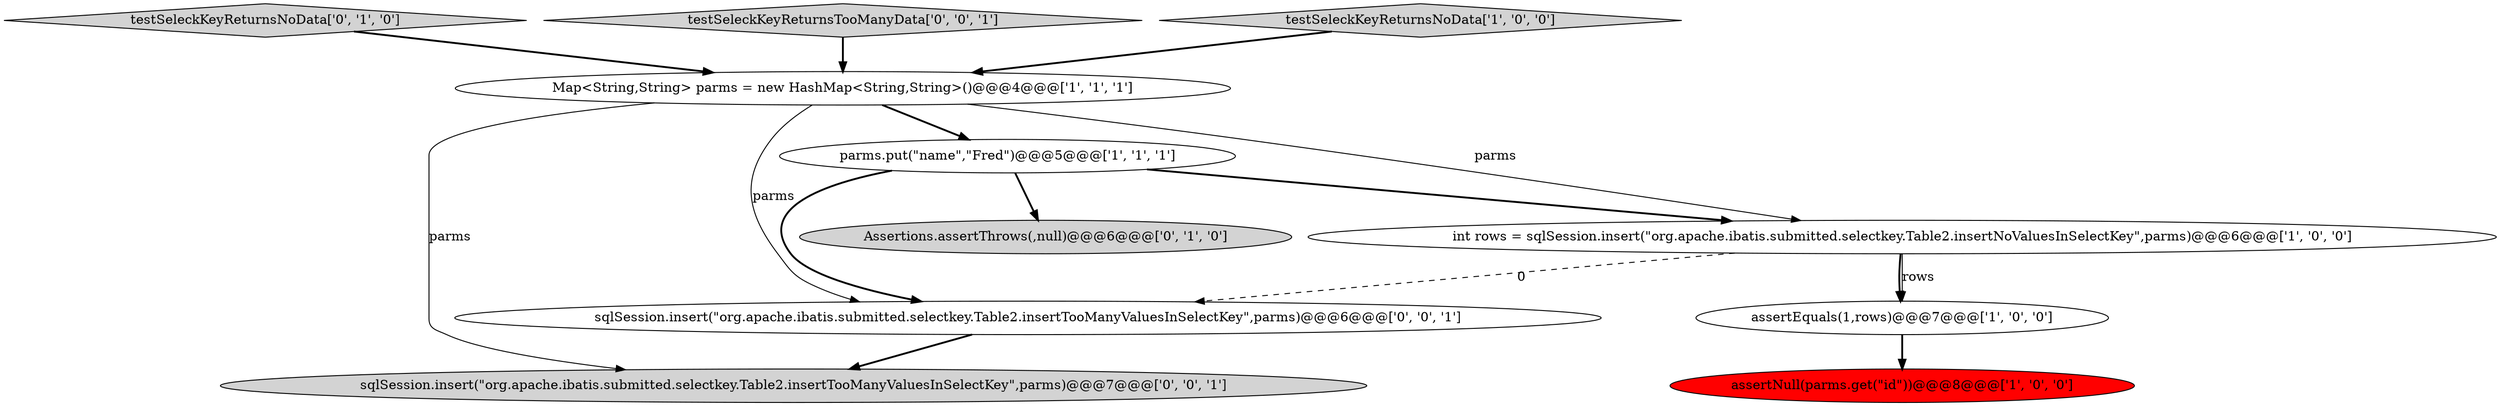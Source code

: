 digraph {
7 [style = filled, label = "testSeleckKeyReturnsNoData['0', '1', '0']", fillcolor = lightgray, shape = diamond image = "AAA0AAABBB2BBB"];
2 [style = filled, label = "assertNull(parms.get(\"id\"))@@@8@@@['1', '0', '0']", fillcolor = red, shape = ellipse image = "AAA1AAABBB1BBB"];
10 [style = filled, label = "sqlSession.insert(\"org.apache.ibatis.submitted.selectkey.Table2.insertTooManyValuesInSelectKey\",parms)@@@6@@@['0', '0', '1']", fillcolor = white, shape = ellipse image = "AAA0AAABBB3BBB"];
9 [style = filled, label = "testSeleckKeyReturnsTooManyData['0', '0', '1']", fillcolor = lightgray, shape = diamond image = "AAA0AAABBB3BBB"];
4 [style = filled, label = "testSeleckKeyReturnsNoData['1', '0', '0']", fillcolor = lightgray, shape = diamond image = "AAA0AAABBB1BBB"];
6 [style = filled, label = "Assertions.assertThrows(,null)@@@6@@@['0', '1', '0']", fillcolor = lightgray, shape = ellipse image = "AAA0AAABBB2BBB"];
8 [style = filled, label = "sqlSession.insert(\"org.apache.ibatis.submitted.selectkey.Table2.insertTooManyValuesInSelectKey\",parms)@@@7@@@['0', '0', '1']", fillcolor = lightgray, shape = ellipse image = "AAA0AAABBB3BBB"];
0 [style = filled, label = "assertEquals(1,rows)@@@7@@@['1', '0', '0']", fillcolor = white, shape = ellipse image = "AAA0AAABBB1BBB"];
5 [style = filled, label = "Map<String,String> parms = new HashMap<String,String>()@@@4@@@['1', '1', '1']", fillcolor = white, shape = ellipse image = "AAA0AAABBB1BBB"];
3 [style = filled, label = "parms.put(\"name\",\"Fred\")@@@5@@@['1', '1', '1']", fillcolor = white, shape = ellipse image = "AAA0AAABBB1BBB"];
1 [style = filled, label = "int rows = sqlSession.insert(\"org.apache.ibatis.submitted.selectkey.Table2.insertNoValuesInSelectKey\",parms)@@@6@@@['1', '0', '0']", fillcolor = white, shape = ellipse image = "AAA0AAABBB1BBB"];
9->5 [style = bold, label=""];
5->3 [style = bold, label=""];
3->10 [style = bold, label=""];
5->8 [style = solid, label="parms"];
3->6 [style = bold, label=""];
5->10 [style = solid, label="parms"];
7->5 [style = bold, label=""];
5->1 [style = solid, label="parms"];
1->0 [style = bold, label=""];
1->10 [style = dashed, label="0"];
1->0 [style = solid, label="rows"];
10->8 [style = bold, label=""];
3->1 [style = bold, label=""];
4->5 [style = bold, label=""];
0->2 [style = bold, label=""];
}
